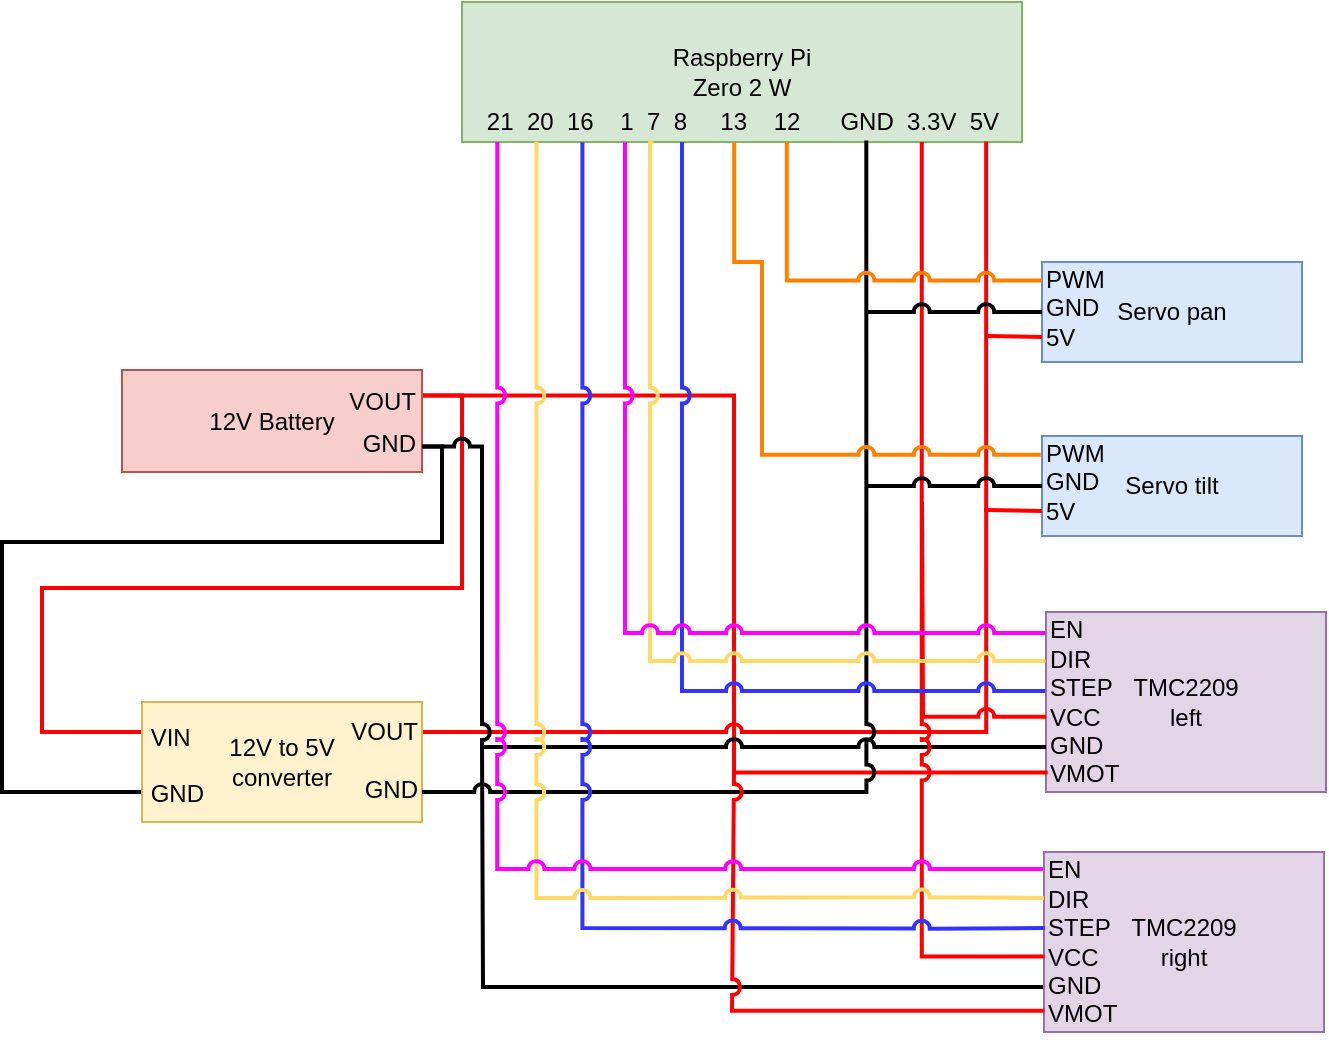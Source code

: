 <mxfile version="22.1.16" type="device">
  <diagram name="Page-1" id="eo-fFXpRyUKKnMrWq9kx">
    <mxGraphModel dx="1645" dy="337" grid="1" gridSize="10" guides="1" tooltips="1" connect="1" arrows="1" fold="1" page="1" pageScale="1" pageWidth="1100" pageHeight="850" math="0" shadow="0">
      <root>
        <mxCell id="0" />
        <mxCell id="1" parent="0" />
        <mxCell id="Ql-twmXyR59HOAWUwOus-2" value="Raspberry Pi&lt;br&gt;Zero 2 W" style="whiteSpace=wrap;html=1;fillColor=#d5e8d4;strokeColor=#82b366;" vertex="1" parent="1">
          <mxGeometry x="230" y="240" width="280" height="70" as="geometry" />
        </mxCell>
        <mxCell id="Ql-twmXyR59HOAWUwOus-3" value="21&amp;nbsp; 20&amp;nbsp; 16&amp;nbsp; &amp;nbsp; 1&amp;nbsp; 7&amp;nbsp; 8&amp;nbsp; &amp;nbsp; &amp;nbsp;13&amp;nbsp; &amp;nbsp; 12&amp;nbsp; &amp;nbsp; &amp;nbsp; GND&amp;nbsp; 3.3V&amp;nbsp; 5V" style="text;html=1;align=center;verticalAlign=middle;resizable=0;points=[];autosize=1;strokeColor=none;fillColor=none;" vertex="1" parent="1">
          <mxGeometry x="230" y="285" width="280" height="30" as="geometry" />
        </mxCell>
        <mxCell id="Ql-twmXyR59HOAWUwOus-4" value="Servo pan" style="whiteSpace=wrap;html=1;fillColor=#dae8fc;strokeColor=#6c8ebf;" vertex="1" parent="1">
          <mxGeometry x="520" y="370" width="130" height="50" as="geometry" />
        </mxCell>
        <mxCell id="Ql-twmXyR59HOAWUwOus-5" value="PWM&lt;br&gt;GND&lt;br&gt;5V" style="text;html=1;align=left;verticalAlign=middle;resizable=0;points=[];autosize=1;strokeColor=none;fillColor=none;" vertex="1" parent="1">
          <mxGeometry x="520" y="363" width="50" height="60" as="geometry" />
        </mxCell>
        <mxCell id="Ql-twmXyR59HOAWUwOus-6" value="Servo tilt" style="whiteSpace=wrap;html=1;fillColor=#dae8fc;strokeColor=#6c8ebf;" vertex="1" parent="1">
          <mxGeometry x="520" y="457" width="130" height="50" as="geometry" />
        </mxCell>
        <mxCell id="Ql-twmXyR59HOAWUwOus-7" value="PWM&lt;br&gt;GND&lt;br&gt;5V" style="text;html=1;align=left;verticalAlign=middle;resizable=0;points=[];autosize=1;strokeColor=none;fillColor=none;" vertex="1" parent="1">
          <mxGeometry x="520" y="450" width="50" height="60" as="geometry" />
        </mxCell>
        <mxCell id="Ql-twmXyR59HOAWUwOus-8" value="TMC2209&lt;br&gt;left" style="whiteSpace=wrap;html=1;fillColor=#e1d5e7;strokeColor=#9673a6;" vertex="1" parent="1">
          <mxGeometry x="522" y="545" width="140" height="90" as="geometry" />
        </mxCell>
        <mxCell id="Ql-twmXyR59HOAWUwOus-9" value="EN&lt;br&gt;DIR&lt;br&gt;STEP&lt;br&gt;VCC&lt;br&gt;GND&lt;br&gt;VMOT" style="text;html=1;align=left;verticalAlign=middle;resizable=0;points=[];autosize=1;strokeColor=none;fillColor=none;" vertex="1" parent="1">
          <mxGeometry x="522" y="540" width="60" height="100" as="geometry" />
        </mxCell>
        <mxCell id="Ql-twmXyR59HOAWUwOus-24" style="edgeStyle=orthogonalEdgeStyle;rounded=0;orthogonalLoop=1;jettySize=auto;html=1;exitX=0;exitY=0.75;exitDx=0;exitDy=0;strokeWidth=2;endArrow=none;endFill=0;" edge="1" parent="1" source="Ql-twmXyR59HOAWUwOus-10">
          <mxGeometry relative="1" as="geometry">
            <mxPoint x="240" y="610" as="targetPoint" />
          </mxGeometry>
        </mxCell>
        <mxCell id="Ql-twmXyR59HOAWUwOus-10" value="TMC2209&lt;br&gt;right" style="whiteSpace=wrap;html=1;fillColor=#e1d5e7;strokeColor=#9673a6;" vertex="1" parent="1">
          <mxGeometry x="521" y="665" width="140" height="90" as="geometry" />
        </mxCell>
        <mxCell id="Ql-twmXyR59HOAWUwOus-11" value="EN&lt;br&gt;DIR&lt;br&gt;STEP&lt;br&gt;VCC&lt;br&gt;GND&lt;br&gt;VMOT" style="text;html=1;align=left;verticalAlign=middle;resizable=0;points=[];autosize=1;strokeColor=none;fillColor=none;" vertex="1" parent="1">
          <mxGeometry x="521" y="660" width="60" height="100" as="geometry" />
        </mxCell>
        <mxCell id="Ql-twmXyR59HOAWUwOus-17" style="edgeStyle=orthogonalEdgeStyle;rounded=0;orthogonalLoop=1;jettySize=auto;html=1;exitX=1;exitY=0.25;exitDx=0;exitDy=0;exitPerimeter=0;entryX=0;entryY=0.25;entryDx=0;entryDy=0;endArrow=none;endFill=0;strokeColor=#FF0000;strokeWidth=2;" edge="1" parent="1" source="Ql-twmXyR59HOAWUwOus-12" target="Ql-twmXyR59HOAWUwOus-14">
          <mxGeometry relative="1" as="geometry">
            <mxPoint x="30" y="560" as="targetPoint" />
            <Array as="points">
              <mxPoint x="230" y="437" />
              <mxPoint x="230" y="533" />
              <mxPoint x="20" y="533" />
              <mxPoint x="20" y="605" />
            </Array>
          </mxGeometry>
        </mxCell>
        <mxCell id="Ql-twmXyR59HOAWUwOus-18" style="edgeStyle=orthogonalEdgeStyle;rounded=0;orthogonalLoop=1;jettySize=auto;html=1;exitX=1;exitY=0.75;exitDx=0;exitDy=0;exitPerimeter=0;entryX=0;entryY=0.75;entryDx=0;entryDy=0;endArrow=none;endFill=0;strokeWidth=2;" edge="1" parent="1" source="Ql-twmXyR59HOAWUwOus-12" target="Ql-twmXyR59HOAWUwOus-14">
          <mxGeometry relative="1" as="geometry">
            <Array as="points">
              <mxPoint x="220" y="462" />
              <mxPoint x="220" y="510" />
              <mxPoint y="510" />
              <mxPoint y="635" />
            </Array>
          </mxGeometry>
        </mxCell>
        <mxCell id="Ql-twmXyR59HOAWUwOus-21" style="edgeStyle=orthogonalEdgeStyle;rounded=0;orthogonalLoop=1;jettySize=auto;html=1;exitX=1;exitY=0.25;exitDx=0;exitDy=0;exitPerimeter=0;entryX=0.006;entryY=0.891;entryDx=0;entryDy=0;entryPerimeter=0;strokeWidth=2;strokeColor=#ff0000;endArrow=none;endFill=0;jumpStyle=arc;" edge="1" parent="1" source="Ql-twmXyR59HOAWUwOus-12" target="Ql-twmXyR59HOAWUwOus-8">
          <mxGeometry relative="1" as="geometry">
            <mxPoint x="470" y="650" as="targetPoint" />
          </mxGeometry>
        </mxCell>
        <mxCell id="Ql-twmXyR59HOAWUwOus-12" value="12V Battery" style="whiteSpace=wrap;html=1;points=[[0,0,0,0,0],[0,0.25,0,0,0],[0,0.5,0,0,0],[0,0.75,0,0,0],[0,1,0,0,0],[0.25,0,0,0,0],[0.25,1,0,0,0],[0.5,0,0,0,0],[0.5,1,0,0,0],[0.75,0,0,0,0],[0.75,1,0,0,0],[1,0,0,0,0],[1,0.25,0,0,0],[1,0.75,0,0,0],[1,1,0,0,0]];fillColor=#f8cecc;strokeColor=#b85450;" vertex="1" parent="1">
          <mxGeometry x="60" y="424" width="150" height="51" as="geometry" />
        </mxCell>
        <mxCell id="Ql-twmXyR59HOAWUwOus-13" value="&lt;p style=&quot;line-height: 170%;&quot;&gt;VOUT&lt;br&gt;GND&lt;/p&gt;" style="text;html=1;align=right;verticalAlign=middle;resizable=0;points=[];autosize=1;strokeColor=none;fillColor=none;" vertex="1" parent="1">
          <mxGeometry x="148" y="409.5" width="60" height="80" as="geometry" />
        </mxCell>
        <mxCell id="Ql-twmXyR59HOAWUwOus-19" style="edgeStyle=orthogonalEdgeStyle;rounded=0;orthogonalLoop=1;jettySize=auto;html=1;exitX=1;exitY=0.25;exitDx=0;exitDy=0;entryX=0.936;entryY=0.997;entryDx=0;entryDy=0;entryPerimeter=0;strokeColor=#ff0000;strokeWidth=2;endArrow=none;endFill=0;jumpStyle=arc;" edge="1" parent="1" source="Ql-twmXyR59HOAWUwOus-14" target="Ql-twmXyR59HOAWUwOus-2">
          <mxGeometry relative="1" as="geometry">
            <mxPoint x="410" y="370" as="targetPoint" />
          </mxGeometry>
        </mxCell>
        <mxCell id="Ql-twmXyR59HOAWUwOus-14" value="12V to 5V&lt;br&gt;converter" style="whiteSpace=wrap;html=1;fillColor=#fff2cc;strokeColor=#d6b656;" vertex="1" parent="1">
          <mxGeometry x="70" y="590" width="140" height="60" as="geometry" />
        </mxCell>
        <mxCell id="Ql-twmXyR59HOAWUwOus-15" value="&lt;p style=&quot;line-height: 240%;&quot;&gt;VOUT&lt;br&gt;GND&lt;/p&gt;" style="text;html=1;align=right;verticalAlign=middle;resizable=0;points=[];autosize=1;strokeColor=none;fillColor=none;" vertex="1" parent="1">
          <mxGeometry x="149" y="569" width="60" height="100" as="geometry" />
        </mxCell>
        <mxCell id="Ql-twmXyR59HOAWUwOus-16" value="&lt;p style=&quot;line-height: 260%;&quot;&gt;&lt;/p&gt;&lt;div style=&quot;text-align: left; line-height: 340%;&quot;&gt;&lt;span style=&quot;background-color: initial;&quot;&gt;VIN&lt;/span&gt;&lt;/div&gt;GND&lt;p&gt;&lt;/p&gt;" style="text;html=1;align=right;verticalAlign=middle;resizable=0;points=[];autosize=1;strokeColor=none;fillColor=none;" vertex="1" parent="1">
          <mxGeometry x="52" y="570" width="50" height="90" as="geometry" />
        </mxCell>
        <mxCell id="Ql-twmXyR59HOAWUwOus-20" style="edgeStyle=orthogonalEdgeStyle;rounded=0;orthogonalLoop=1;jettySize=auto;html=1;exitX=1;exitY=0.75;exitDx=0;exitDy=0;entryX=0.722;entryY=0.99;entryDx=0;entryDy=0;entryPerimeter=0;strokeWidth=2;endArrow=none;endFill=0;jumpStyle=arc;" edge="1" parent="1" source="Ql-twmXyR59HOAWUwOus-14" target="Ql-twmXyR59HOAWUwOus-2">
          <mxGeometry relative="1" as="geometry" />
        </mxCell>
        <mxCell id="Ql-twmXyR59HOAWUwOus-22" value="" style="endArrow=none;html=1;rounded=0;jumpStyle=arc;strokeWidth=2;entryX=1;entryY=0.75;entryDx=0;entryDy=0;entryPerimeter=0;exitX=0;exitY=0.75;exitDx=0;exitDy=0;edgeStyle=orthogonalEdgeStyle;" edge="1" parent="1" source="Ql-twmXyR59HOAWUwOus-8" target="Ql-twmXyR59HOAWUwOus-12">
          <mxGeometry width="50" height="50" relative="1" as="geometry">
            <mxPoint x="490" y="600" as="sourcePoint" />
            <mxPoint x="540" y="550" as="targetPoint" />
            <Array as="points">
              <mxPoint x="240" y="613" />
              <mxPoint x="240" y="462" />
            </Array>
          </mxGeometry>
        </mxCell>
        <mxCell id="Ql-twmXyR59HOAWUwOus-23" value="" style="endArrow=none;html=1;rounded=0;jumpStyle=arc;strokeWidth=2;edgeStyle=orthogonalEdgeStyle;entryX=0.001;entryY=0.882;entryDx=0;entryDy=0;entryPerimeter=0;strokeColor=#ff0000;" edge="1" parent="1" target="Ql-twmXyR59HOAWUwOus-10">
          <mxGeometry width="50" height="50" relative="1" as="geometry">
            <mxPoint x="366" y="625" as="sourcePoint" />
            <mxPoint x="550" y="560" as="targetPoint" />
            <Array as="points">
              <mxPoint x="365" y="625" />
              <mxPoint x="365" y="744" />
            </Array>
          </mxGeometry>
        </mxCell>
        <mxCell id="Ql-twmXyR59HOAWUwOus-25" value="" style="endArrow=none;html=1;rounded=0;jumpStyle=arc;strokeWidth=2;edgeStyle=orthogonalEdgeStyle;exitX=0.821;exitY=1;exitDx=0;exitDy=0;exitPerimeter=0;entryX=0.002;entryY=0.581;entryDx=0;entryDy=0;entryPerimeter=0;strokeColor=#FF0000;" edge="1" parent="1" source="Ql-twmXyR59HOAWUwOus-2" target="Ql-twmXyR59HOAWUwOus-10">
          <mxGeometry width="50" height="50" relative="1" as="geometry">
            <mxPoint x="510" y="620" as="sourcePoint" />
            <mxPoint x="560" y="570" as="targetPoint" />
          </mxGeometry>
        </mxCell>
        <mxCell id="Ql-twmXyR59HOAWUwOus-26" value="" style="endArrow=none;html=1;rounded=0;jumpStyle=arc;strokeWidth=2;edgeStyle=orthogonalEdgeStyle;exitX=0;exitY=0.582;exitDx=0;exitDy=0;exitPerimeter=0;strokeColor=#ff0000;" edge="1" parent="1" source="Ql-twmXyR59HOAWUwOus-8">
          <mxGeometry width="50" height="50" relative="1" as="geometry">
            <mxPoint x="520" y="630" as="sourcePoint" />
            <mxPoint x="460" y="490" as="targetPoint" />
          </mxGeometry>
        </mxCell>
        <mxCell id="Ql-twmXyR59HOAWUwOus-27" value="" style="endArrow=none;html=1;rounded=0;jumpStyle=arc;strokeWidth=2;edgeStyle=orthogonalEdgeStyle;entryX=0;entryY=0.75;entryDx=0;entryDy=0;strokeColor=#ff0000;" edge="1" parent="1" target="Ql-twmXyR59HOAWUwOus-6">
          <mxGeometry width="50" height="50" relative="1" as="geometry">
            <mxPoint x="491" y="494" as="sourcePoint" />
            <mxPoint x="520" y="520" as="targetPoint" />
          </mxGeometry>
        </mxCell>
        <mxCell id="Ql-twmXyR59HOAWUwOus-28" value="" style="endArrow=none;html=1;rounded=0;jumpStyle=arc;strokeWidth=2;edgeStyle=orthogonalEdgeStyle;entryX=0;entryY=0.75;entryDx=0;entryDy=0;strokeColor=#ff0000;" edge="1" parent="1" target="Ql-twmXyR59HOAWUwOus-4">
          <mxGeometry width="50" height="50" relative="1" as="geometry">
            <mxPoint x="492" y="407" as="sourcePoint" />
            <mxPoint x="520" y="410" as="targetPoint" />
          </mxGeometry>
        </mxCell>
        <mxCell id="Ql-twmXyR59HOAWUwOus-29" value="" style="endArrow=none;html=1;rounded=0;jumpStyle=arc;strokeWidth=2;edgeStyle=orthogonalEdgeStyle;strokeColor=#000000;entryX=0;entryY=0.5;entryDx=0;entryDy=0;" edge="1" parent="1" target="Ql-twmXyR59HOAWUwOus-6">
          <mxGeometry width="50" height="50" relative="1" as="geometry">
            <mxPoint x="432" y="482" as="sourcePoint" />
            <mxPoint x="510" y="480" as="targetPoint" />
          </mxGeometry>
        </mxCell>
        <mxCell id="Ql-twmXyR59HOAWUwOus-30" value="" style="endArrow=none;html=1;rounded=0;jumpStyle=arc;strokeWidth=2;edgeStyle=orthogonalEdgeStyle;strokeColor=#000000;entryX=0;entryY=0.5;entryDx=0;entryDy=0;" edge="1" parent="1" target="Ql-twmXyR59HOAWUwOus-4">
          <mxGeometry width="50" height="50" relative="1" as="geometry">
            <mxPoint x="432" y="395" as="sourcePoint" />
            <mxPoint x="510" y="390" as="targetPoint" />
          </mxGeometry>
        </mxCell>
        <mxCell id="Ql-twmXyR59HOAWUwOus-31" value="" style="endArrow=none;html=1;rounded=0;exitX=0.58;exitY=0.999;exitDx=0;exitDy=0;exitPerimeter=0;entryX=0;entryY=0.186;entryDx=0;entryDy=0;entryPerimeter=0;edgeStyle=orthogonalEdgeStyle;strokeColor=#FF8000;strokeWidth=2;jumpStyle=arc;" edge="1" parent="1" source="Ql-twmXyR59HOAWUwOus-2" target="Ql-twmXyR59HOAWUwOus-4">
          <mxGeometry width="50" height="50" relative="1" as="geometry">
            <mxPoint x="440" y="370" as="sourcePoint" />
            <mxPoint x="490" y="320" as="targetPoint" />
          </mxGeometry>
        </mxCell>
        <mxCell id="Ql-twmXyR59HOAWUwOus-32" value="" style="endArrow=none;html=1;rounded=0;exitX=0.486;exitY=1.004;exitDx=0;exitDy=0;exitPerimeter=0;entryX=-0.005;entryY=0.188;entryDx=0;entryDy=0;entryPerimeter=0;edgeStyle=orthogonalEdgeStyle;strokeColor=#FF8000;strokeWidth=2;jumpStyle=arc;" edge="1" parent="1" source="Ql-twmXyR59HOAWUwOus-2" target="Ql-twmXyR59HOAWUwOus-6">
          <mxGeometry width="50" height="50" relative="1" as="geometry">
            <mxPoint x="402" y="320" as="sourcePoint" />
            <mxPoint x="530" y="389" as="targetPoint" />
            <Array as="points">
              <mxPoint x="366" y="370" />
              <mxPoint x="380" y="370" />
              <mxPoint x="380" y="466" />
            </Array>
          </mxGeometry>
        </mxCell>
        <mxCell id="Ql-twmXyR59HOAWUwOus-33" value="" style="endArrow=none;html=1;rounded=0;entryX=-0.002;entryY=0.439;entryDx=0;entryDy=0;entryPerimeter=0;edgeStyle=orthogonalEdgeStyle;strokeColor=#3333FF;strokeWidth=2;jumpStyle=arc;" edge="1" parent="1" target="Ql-twmXyR59HOAWUwOus-8">
          <mxGeometry width="50" height="50" relative="1" as="geometry">
            <mxPoint x="340" y="310" as="sourcePoint" />
            <mxPoint x="540" y="399" as="targetPoint" />
            <Array as="points">
              <mxPoint x="340" y="584" />
            </Array>
          </mxGeometry>
        </mxCell>
        <mxCell id="Ql-twmXyR59HOAWUwOus-34" value="" style="endArrow=none;html=1;rounded=0;entryX=0.003;entryY=0.427;entryDx=0;entryDy=0;entryPerimeter=0;edgeStyle=orthogonalEdgeStyle;strokeColor=#3333FF;strokeWidth=2;jumpStyle=arc;exitX=0.215;exitY=1.001;exitDx=0;exitDy=0;exitPerimeter=0;" edge="1" parent="1" source="Ql-twmXyR59HOAWUwOus-2" target="Ql-twmXyR59HOAWUwOus-10">
          <mxGeometry width="50" height="50" relative="1" as="geometry">
            <mxPoint x="350" y="320" as="sourcePoint" />
            <mxPoint x="531" y="594" as="targetPoint" />
            <Array as="points">
              <mxPoint x="290" y="703" />
              <mxPoint x="521" y="703" />
            </Array>
          </mxGeometry>
        </mxCell>
        <mxCell id="Ql-twmXyR59HOAWUwOus-35" value="" style="endArrow=none;html=1;rounded=0;entryX=-0.002;entryY=0.272;entryDx=0;entryDy=0;entryPerimeter=0;edgeStyle=orthogonalEdgeStyle;strokeColor=#FFD966;strokeWidth=2;jumpStyle=arc;exitX=0.342;exitY=1;exitDx=0;exitDy=0;exitPerimeter=0;" edge="1" parent="1" source="Ql-twmXyR59HOAWUwOus-2" target="Ql-twmXyR59HOAWUwOus-8">
          <mxGeometry width="50" height="50" relative="1" as="geometry">
            <mxPoint x="360" y="330" as="sourcePoint" />
            <mxPoint x="541" y="604" as="targetPoint" />
            <Array as="points">
              <mxPoint x="324" y="310" />
              <mxPoint x="324" y="570" />
            </Array>
          </mxGeometry>
        </mxCell>
        <mxCell id="Ql-twmXyR59HOAWUwOus-36" value="" style="endArrow=none;html=1;rounded=0;entryX=-0.002;entryY=0.117;entryDx=0;entryDy=0;entryPerimeter=0;edgeStyle=orthogonalEdgeStyle;strokeColor=#FF00FF;strokeWidth=2;jumpStyle=arc;exitX=0.291;exitY=1.002;exitDx=0;exitDy=0;exitPerimeter=0;" edge="1" parent="1" source="Ql-twmXyR59HOAWUwOus-2" target="Ql-twmXyR59HOAWUwOus-8">
          <mxGeometry width="50" height="50" relative="1" as="geometry">
            <mxPoint x="370" y="340" as="sourcePoint" />
            <mxPoint x="551" y="614" as="targetPoint" />
            <Array as="points">
              <mxPoint x="312" y="556" />
            </Array>
          </mxGeometry>
        </mxCell>
        <mxCell id="Ql-twmXyR59HOAWUwOus-37" value="" style="endArrow=none;html=1;rounded=0;entryX=0;entryY=0.25;entryDx=0;entryDy=0;edgeStyle=orthogonalEdgeStyle;strokeColor=#FFD966;strokeWidth=2;jumpStyle=arc;exitX=0.133;exitY=0.998;exitDx=0;exitDy=0;exitPerimeter=0;" edge="1" parent="1" source="Ql-twmXyR59HOAWUwOus-2" target="Ql-twmXyR59HOAWUwOus-10">
          <mxGeometry width="50" height="50" relative="1" as="geometry">
            <mxPoint x="334" y="319" as="sourcePoint" />
            <mxPoint x="532" y="579" as="targetPoint" />
            <Array as="points">
              <mxPoint x="267" y="688" />
              <mxPoint x="521" y="688" />
            </Array>
          </mxGeometry>
        </mxCell>
        <mxCell id="Ql-twmXyR59HOAWUwOus-38" value="" style="endArrow=none;html=1;rounded=0;entryX=-0.004;entryY=0.094;entryDx=0;entryDy=0;entryPerimeter=0;edgeStyle=orthogonalEdgeStyle;strokeColor=#FF00FF;strokeWidth=2;jumpStyle=arc;exitX=0.063;exitY=1;exitDx=0;exitDy=0;exitPerimeter=0;" edge="1" parent="1" source="Ql-twmXyR59HOAWUwOus-2" target="Ql-twmXyR59HOAWUwOus-10">
          <mxGeometry width="50" height="50" relative="1" as="geometry">
            <mxPoint x="322" y="322" as="sourcePoint" />
            <mxPoint x="532" y="566" as="targetPoint" />
            <Array as="points">
              <mxPoint x="248" y="674" />
            </Array>
          </mxGeometry>
        </mxCell>
      </root>
    </mxGraphModel>
  </diagram>
</mxfile>
